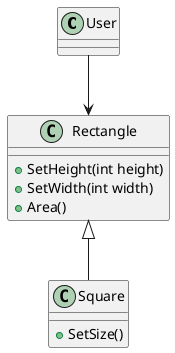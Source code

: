 @startuml
class User {

}

class Rectangle {
    +SetHeight(int height)
    +SetWidth(int width)
    +Area()
}

class Square {
    +SetSize()
}

User --> Rectangle
Rectangle <|-- Square

@enduml